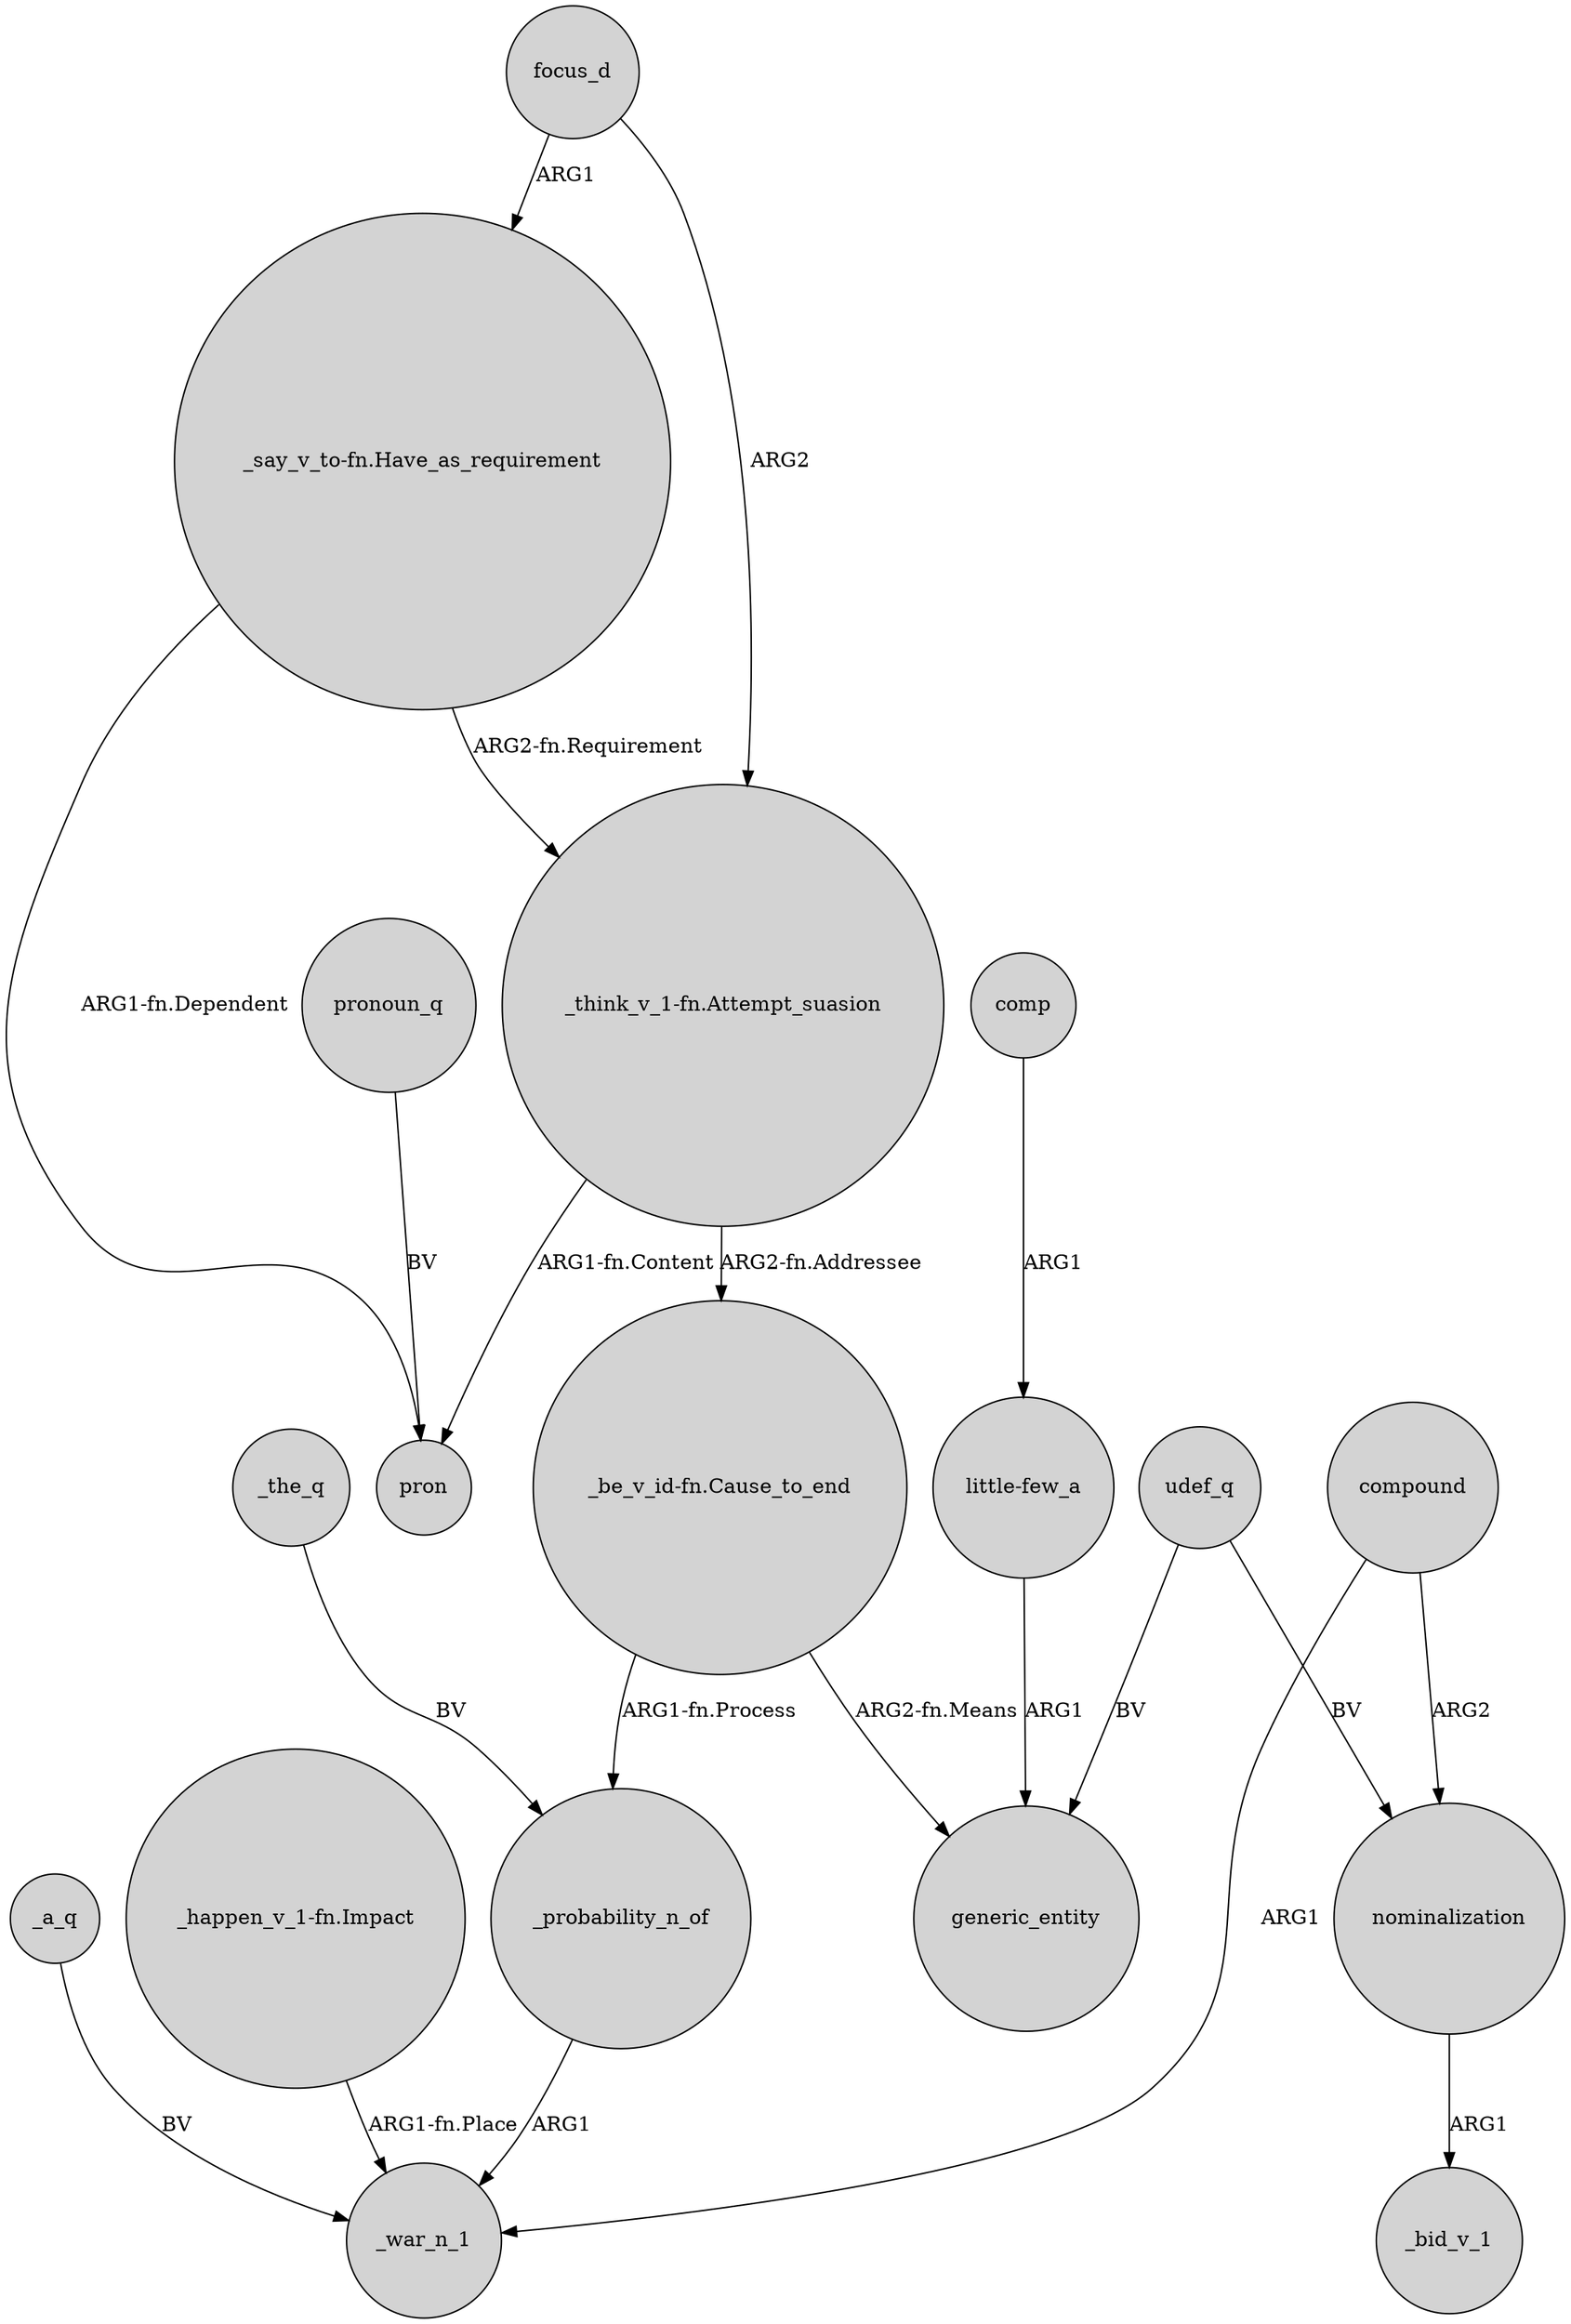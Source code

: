 digraph {
	node [shape=circle style=filled]
	_probability_n_of -> _war_n_1 [label=ARG1]
	"_be_v_id-fn.Cause_to_end" -> _probability_n_of [label="ARG1-fn.Process"]
	nominalization -> _bid_v_1 [label=ARG1]
	focus_d -> "_think_v_1-fn.Attempt_suasion" [label=ARG2]
	_the_q -> _probability_n_of [label=BV]
	focus_d -> "_say_v_to-fn.Have_as_requirement" [label=ARG1]
	udef_q -> nominalization [label=BV]
	"little-few_a" -> generic_entity [label=ARG1]
	udef_q -> generic_entity [label=BV]
	compound -> nominalization [label=ARG2]
	pronoun_q -> pron [label=BV]
	"_think_v_1-fn.Attempt_suasion" -> "_be_v_id-fn.Cause_to_end" [label="ARG2-fn.Addressee"]
	"_think_v_1-fn.Attempt_suasion" -> pron [label="ARG1-fn.Content"]
	"_say_v_to-fn.Have_as_requirement" -> pron [label="ARG1-fn.Dependent"]
	_a_q -> _war_n_1 [label=BV]
	"_say_v_to-fn.Have_as_requirement" -> "_think_v_1-fn.Attempt_suasion" [label="ARG2-fn.Requirement"]
	comp -> "little-few_a" [label=ARG1]
	"_happen_v_1-fn.Impact" -> _war_n_1 [label="ARG1-fn.Place"]
	"_be_v_id-fn.Cause_to_end" -> generic_entity [label="ARG2-fn.Means"]
	compound -> _war_n_1 [label=ARG1]
}
